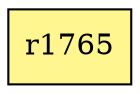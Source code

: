 digraph G {
rankdir=BT;ranksep="2.0";
"r1765" [shape=record,fillcolor=khaki1,style=filled,label="{r1765}"];
}